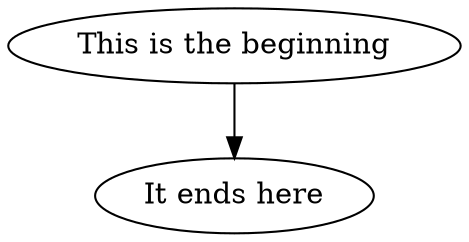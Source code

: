 digraph MyGraph {
  begin [label="This is the beginning"]
  end [label="It ends here"]
  begin -> end
}